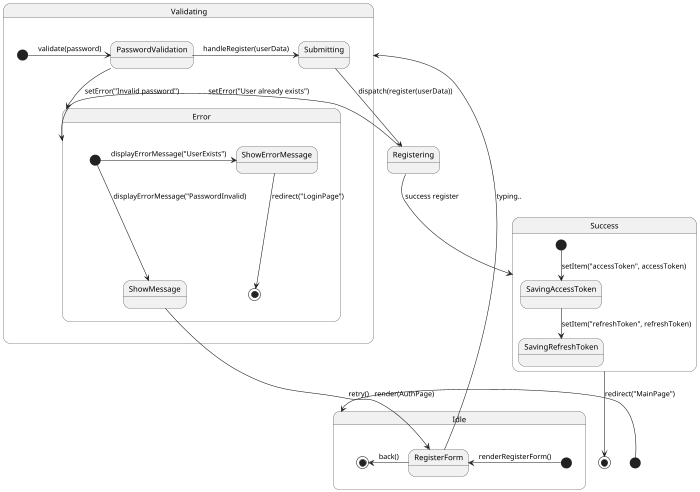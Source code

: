 @startuml
scale 700 width

[*] --left> Idle : render(AuthPage)

state Idle {
  [*] -left-> RegisterForm : renderRegisterForm()
  RegisterForm -left-> [*] : back()
}

RegisterForm -down-> Validating : typing..

state Validating {
  [*] -right-> PasswordValidation : validate(password)
  PasswordValidation -down-> Error : setError("Invalid password")
  PasswordValidation -right-> Submitting : handleRegister(userData)

  state Error {
    [*] -down-> ShowMessage : displayErrorMessage("PasswordInvalid)
    ShowMessage -down-> RegisterForm : retry()
  }
}


Submitting --> Registering : dispatch(register(userData))
Registering --> Error : setError("User already exists")
Registering --> Success : success register

state Success {
  [*] --> SavingAccessToken : setItem("accessToken", accessToken)
  SavingAccessToken --> SavingRefreshToken : setItem("refreshToken", refreshToken)


}

state Error {
  [*] -right-> ShowErrorMessage : displayErrorMessage("UserExists")
  ShowErrorMessage -down-> [*] : redirect("LoginPage")
}

Success --> [*] : redirect("MainPage")

@enduml
